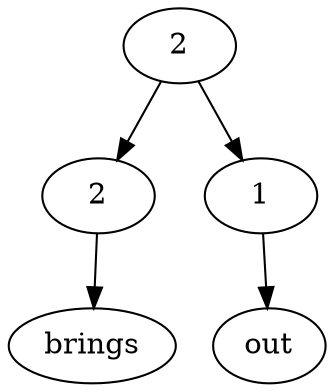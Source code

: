 digraph G{Node0 [label="2"]
Node0 -> Node1
Node0 -> Node3
Node1 [label="2"]
Node1 -> Node2
Node3 [label="1"]
Node3 -> Node4
Node2 [label="brings"]
Node4 [label="out"]
}